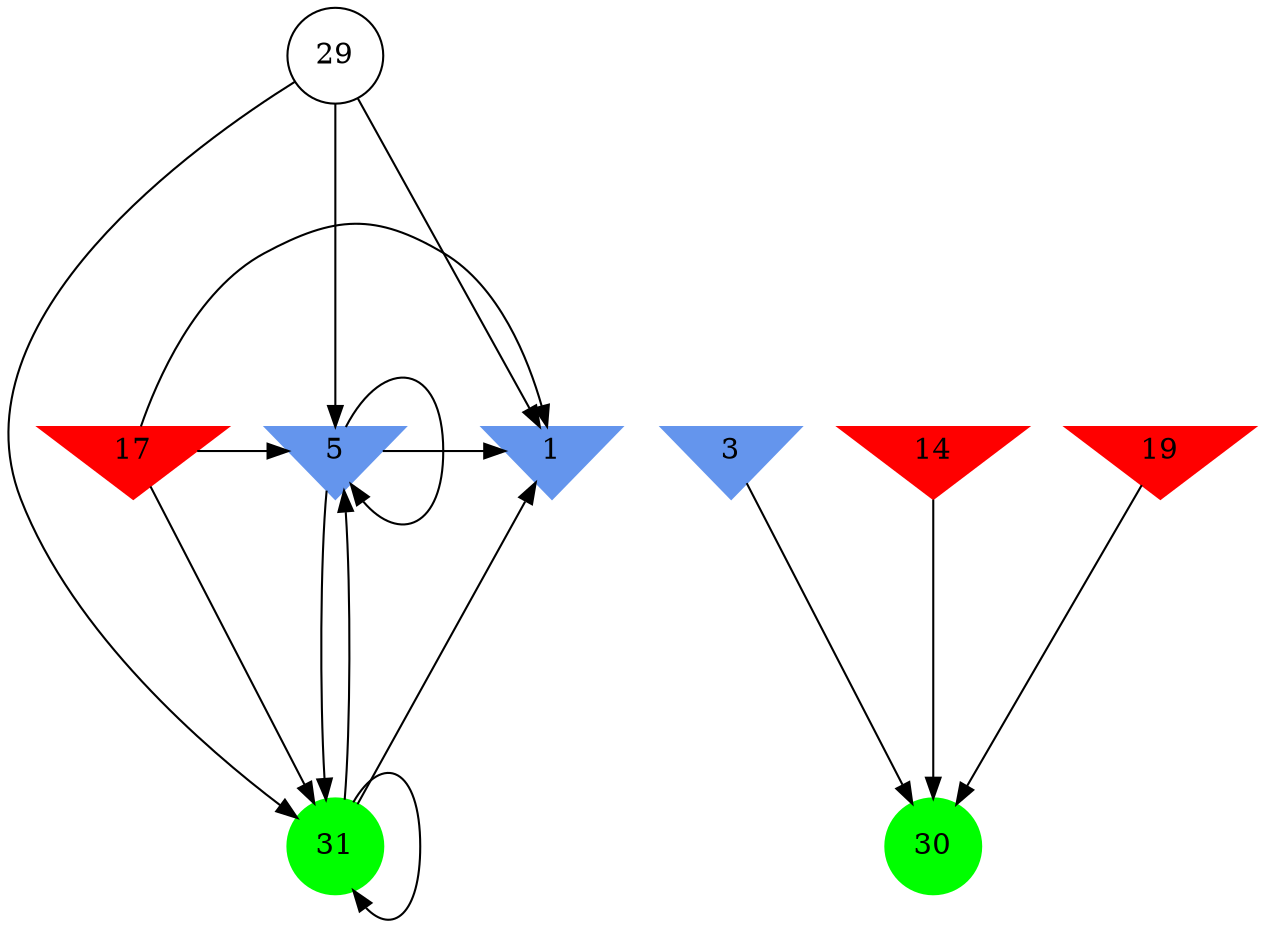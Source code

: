 digraph brain {
	ranksep=2.0;
	1 [shape=invtriangle,style=filled,color=cornflowerblue];
	3 [shape=invtriangle,style=filled,color=cornflowerblue];
	5 [shape=invtriangle,style=filled,color=cornflowerblue];
	14 [shape=invtriangle,style=filled,color=red];
	17 [shape=invtriangle,style=filled,color=red];
	19 [shape=invtriangle,style=filled,color=red];
	29 [shape=circle,color=black];
	30 [shape=circle,style=filled,color=green];
	31 [shape=circle,style=filled,color=green];
	5	->	31;
	5	->	1;
	5	->	5;
	29	->	31;
	29	->	1;
	29	->	5;
	31	->	31;
	31	->	1;
	31	->	5;
	17	->	31;
	17	->	1;
	17	->	5;
	3	->	30;
	19	->	30;
	14	->	30;
	{ rank=same; 1; 3; 5; 14; 17; 19; }
	{ rank=same; 29; }
	{ rank=same; 30; 31; }
}

